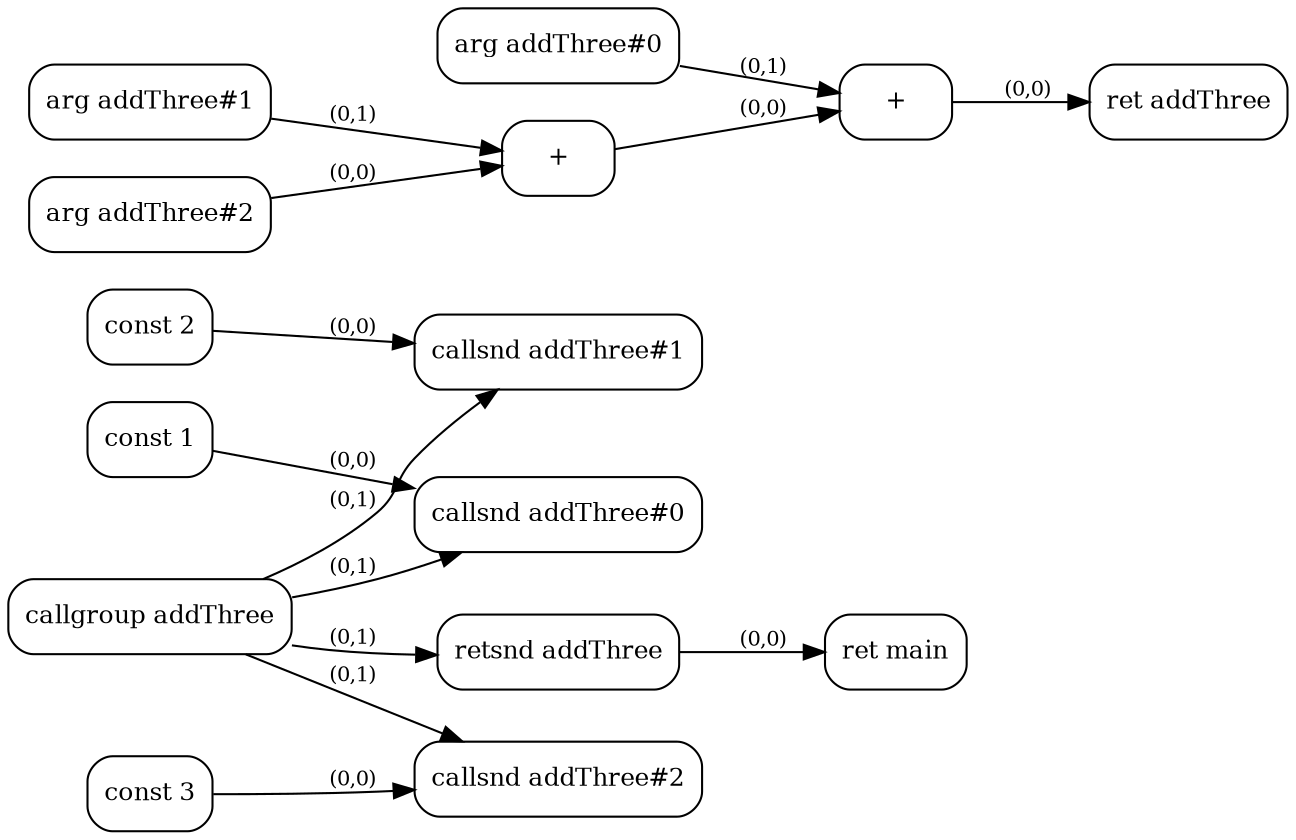 digraph G {
  rankdir=LR;
  node [shape=box, style=rounded, fontsize=12];
  n0 [label="const 1"];
  n1 [label="const 2"];
  n2 [label="const 3"];
  n3 [label="arg addThree#0"];
  n4 [label="arg addThree#1"];
  n5 [label="arg addThree#2"];
  n6 [label="+"];
  n7 [label="+"];
  n8 [label="ret addThree"];
  n9 [label="callgroup addThree"];
  n10 [label="callsnd addThree#0"];
  n11 [label="callsnd addThree#1"];
  n12 [label="callsnd addThree#2"];
  n13 [label="retsnd addThree"];
  n14 [label="ret main"];
  n5 -> n6 [label="(0,0)", fontsize=10];
  n4 -> n6 [label="(0,1)", fontsize=10];
  n6 -> n7 [label="(0,0)", fontsize=10];
  n3 -> n7 [label="(0,1)", fontsize=10];
  n7 -> n8 [label="(0,0)", fontsize=10];
  n0 -> n10 [label="(0,0)", fontsize=10];
  n9 -> n10 [label="(0,1)", fontsize=10];
  n1 -> n11 [label="(0,0)", fontsize=10];
  n9 -> n11 [label="(0,1)", fontsize=10];
  n2 -> n12 [label="(0,0)", fontsize=10];
  n9 -> n12 [label="(0,1)", fontsize=10];
  n9 -> n13 [label="(0,1)", fontsize=10];
  n13 -> n14 [label="(0,0)", fontsize=10];
}
